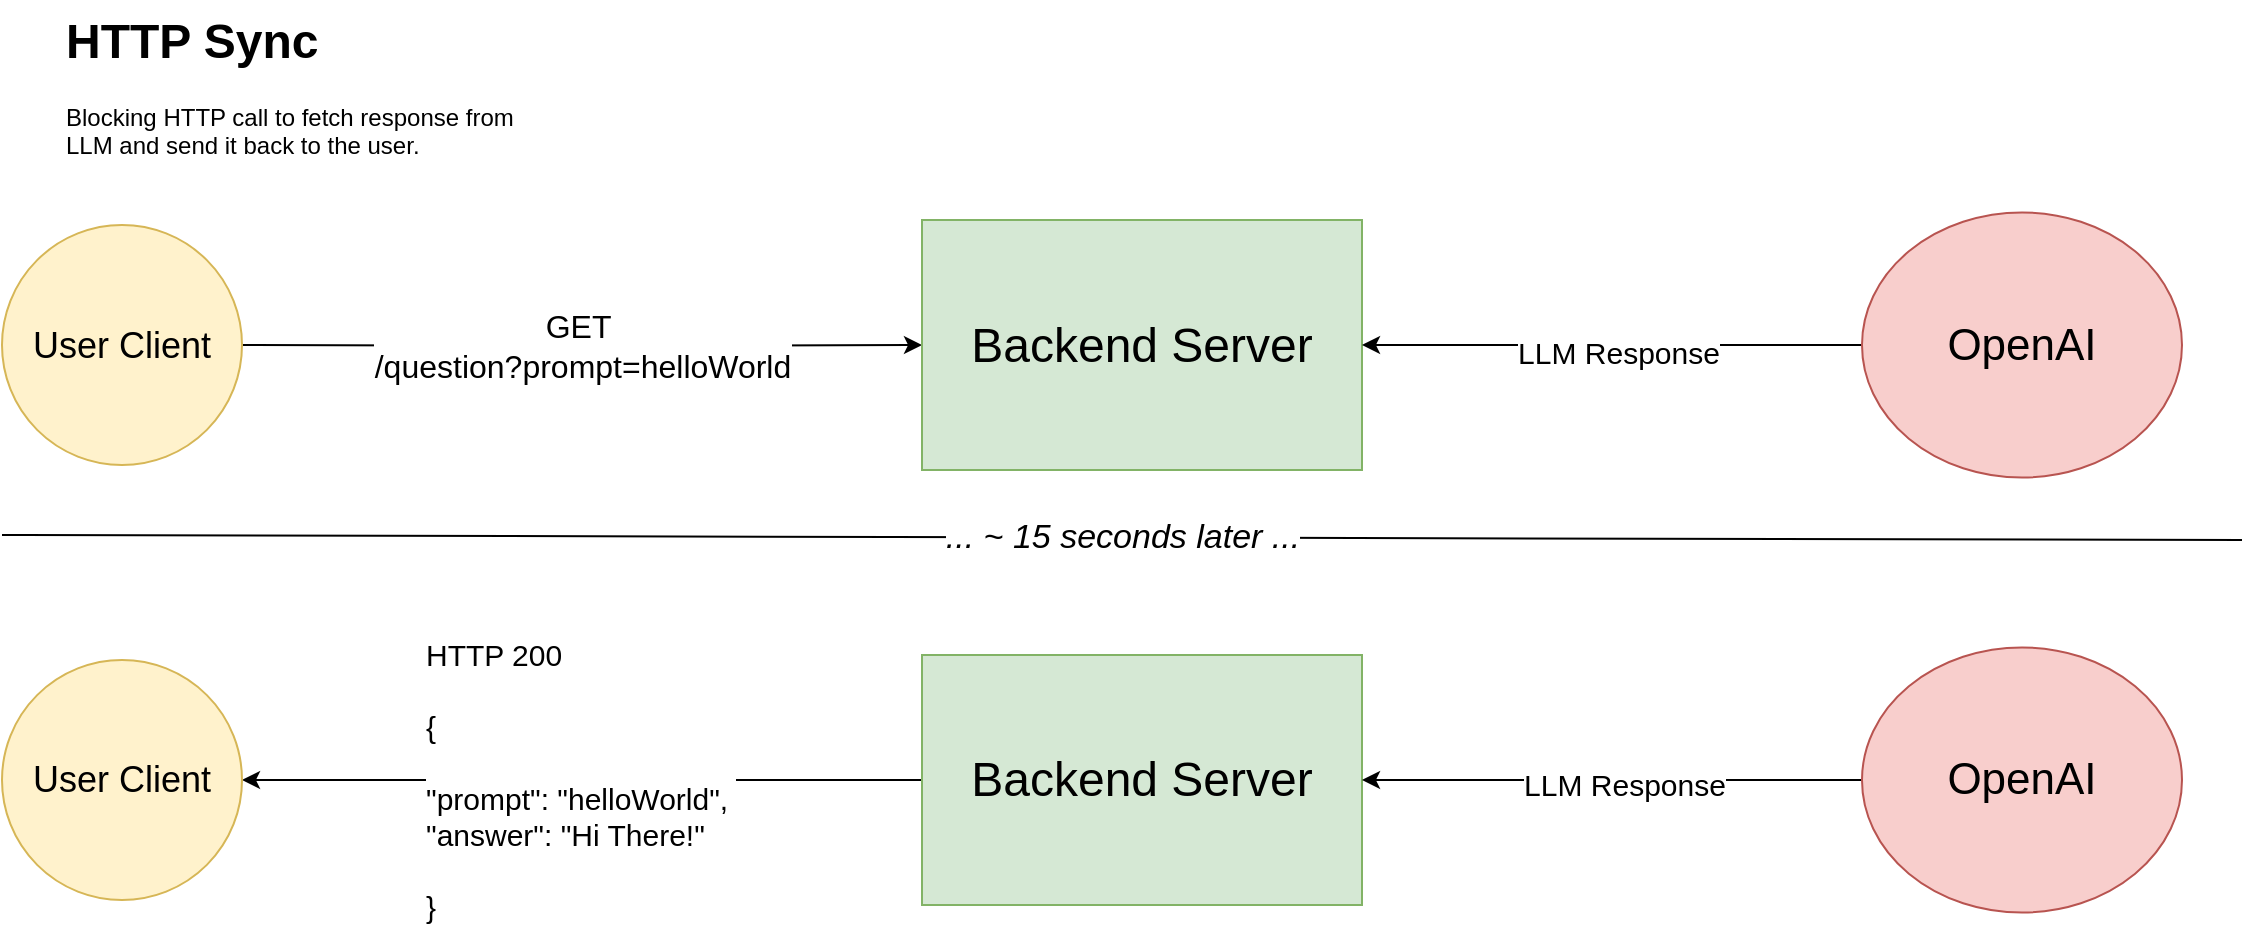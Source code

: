 <mxfile version="27.2.0">
  <diagram name="Page-1" id="DS_TWJ373Ps78vdfHSgM">
    <mxGraphModel dx="1179" dy="806" grid="1" gridSize="10" guides="1" tooltips="1" connect="1" arrows="1" fold="1" page="1" pageScale="1" pageWidth="850" pageHeight="1100" math="0" shadow="0">
      <root>
        <mxCell id="0" />
        <mxCell id="1" parent="0" />
        <mxCell id="1CRBDQJJfLzbWSRdy7kv-4" value="" style="edgeStyle=orthogonalEdgeStyle;rounded=0;orthogonalLoop=1;jettySize=auto;html=1;" edge="1" parent="1" target="1CRBDQJJfLzbWSRdy7kv-3">
          <mxGeometry relative="1" as="geometry">
            <mxPoint x="190" y="182.5" as="sourcePoint" />
          </mxGeometry>
        </mxCell>
        <mxCell id="1CRBDQJJfLzbWSRdy7kv-5" value="&lt;font style=&quot;font-size: 16px;&quot;&gt;GET&amp;nbsp;&lt;/font&gt;&lt;div&gt;&lt;font style=&quot;font-size: 16px;&quot;&gt;/question?prompt=helloWorld&lt;/font&gt;&lt;/div&gt;" style="edgeLabel;html=1;align=center;verticalAlign=middle;resizable=0;points=[];" vertex="1" connectable="0" parent="1CRBDQJJfLzbWSRdy7kv-4">
          <mxGeometry x="-0.104" y="-1" relative="1" as="geometry">
            <mxPoint x="17" y="-1" as="offset" />
          </mxGeometry>
        </mxCell>
        <mxCell id="1CRBDQJJfLzbWSRdy7kv-3" value="&lt;div style=&quot;&quot;&gt;&lt;span style=&quot;font-size: 24px; background-color: transparent; color: light-dark(rgb(0, 0, 0), rgb(255, 255, 255));&quot;&gt;Backend Server&lt;/span&gt;&lt;/div&gt;" style="whiteSpace=wrap;html=1;verticalAlign=middle;align=center;fillColor=#d5e8d4;strokeColor=#82b366;" vertex="1" parent="1">
          <mxGeometry x="530" y="120" width="220" height="125" as="geometry" />
        </mxCell>
        <mxCell id="1CRBDQJJfLzbWSRdy7kv-6" value="&lt;h1 style=&quot;margin-top: 0px;&quot;&gt;HTTP Sync&lt;/h1&gt;&lt;div&gt;Blocking HTTP call to fetch response from LLM and send it back to the user.&lt;/div&gt;" style="text;html=1;whiteSpace=wrap;overflow=hidden;rounded=0;" vertex="1" parent="1">
          <mxGeometry x="100" y="10" width="230" height="130" as="geometry" />
        </mxCell>
        <mxCell id="1CRBDQJJfLzbWSRdy7kv-8" value="&lt;font style=&quot;font-size: 18px;&quot;&gt;User Client&lt;/font&gt;" style="ellipse;whiteSpace=wrap;html=1;aspect=fixed;fillColor=#fff2cc;strokeColor=#d6b656;" vertex="1" parent="1">
          <mxGeometry x="70" y="122.5" width="120" height="120" as="geometry" />
        </mxCell>
        <mxCell id="1CRBDQJJfLzbWSRdy7kv-14" style="edgeStyle=orthogonalEdgeStyle;rounded=0;orthogonalLoop=1;jettySize=auto;html=1;entryX=1;entryY=0.5;entryDx=0;entryDy=0;" edge="1" parent="1" source="1CRBDQJJfLzbWSRdy7kv-12" target="1CRBDQJJfLzbWSRdy7kv-13">
          <mxGeometry relative="1" as="geometry" />
        </mxCell>
        <mxCell id="1CRBDQJJfLzbWSRdy7kv-15" value="&lt;div&gt;&lt;font style=&quot;font-size: 15px;&quot;&gt;HTTP 200&lt;/font&gt;&lt;/div&gt;&lt;div&gt;&lt;font style=&quot;font-size: 15px;&quot;&gt;&lt;br&gt;&lt;/font&gt;&lt;/div&gt;&lt;font style=&quot;font-size: 15px;&quot;&gt;{&lt;/font&gt;&lt;div&gt;&lt;span style=&quot;font-size: 15px;&quot;&gt;&lt;br&gt;&lt;/span&gt;&lt;div&gt;&lt;font style=&quot;font-size: 15px;&quot;&gt;&quot;prompt&quot;: &quot;helloWorld&quot;,&amp;nbsp;&lt;/font&gt;&lt;/div&gt;&lt;div&gt;&lt;font style=&quot;font-size: 15px;&quot;&gt;&quot;answer&quot;: &quot;Hi There!&quot;&lt;/font&gt;&lt;/div&gt;&lt;div&gt;&lt;font style=&quot;font-size: 15px;&quot;&gt;&lt;br&gt;&lt;/font&gt;&lt;/div&gt;&lt;div&gt;&lt;font style=&quot;font-size: 15px;&quot;&gt;}&lt;/font&gt;&lt;/div&gt;&lt;/div&gt;" style="edgeLabel;html=1;align=left;verticalAlign=middle;resizable=0;points=[];" vertex="1" connectable="0" parent="1CRBDQJJfLzbWSRdy7kv-14">
          <mxGeometry x="-0.064" y="4" relative="1" as="geometry">
            <mxPoint x="-91" y="-4" as="offset" />
          </mxGeometry>
        </mxCell>
        <mxCell id="1CRBDQJJfLzbWSRdy7kv-12" value="&lt;div style=&quot;&quot;&gt;&lt;span style=&quot;font-size: 24px; background-color: transparent; color: light-dark(rgb(0, 0, 0), rgb(255, 255, 255));&quot;&gt;Backend Server&lt;/span&gt;&lt;/div&gt;" style="whiteSpace=wrap;html=1;verticalAlign=middle;align=center;fillColor=#d5e8d4;strokeColor=#82b366;" vertex="1" parent="1">
          <mxGeometry x="530" y="337.5" width="220" height="125" as="geometry" />
        </mxCell>
        <mxCell id="1CRBDQJJfLzbWSRdy7kv-13" value="&lt;font style=&quot;font-size: 18px;&quot;&gt;User Client&lt;/font&gt;" style="ellipse;whiteSpace=wrap;html=1;aspect=fixed;fillColor=#fff2cc;strokeColor=#d6b656;" vertex="1" parent="1">
          <mxGeometry x="70" y="340" width="120" height="120" as="geometry" />
        </mxCell>
        <mxCell id="1CRBDQJJfLzbWSRdy7kv-16" value="" style="endArrow=none;html=1;rounded=0;" edge="1" parent="1">
          <mxGeometry width="50" height="50" relative="1" as="geometry">
            <mxPoint x="70" y="277.5" as="sourcePoint" />
            <mxPoint x="1190" y="280" as="targetPoint" />
            <Array as="points">
              <mxPoint x="80" y="277.5" />
            </Array>
          </mxGeometry>
        </mxCell>
        <mxCell id="1CRBDQJJfLzbWSRdy7kv-17" value="&lt;font style=&quot;font-size: 17px;&quot;&gt;&lt;i&gt;... ~ 15 seconds later ...&lt;/i&gt;&lt;/font&gt;" style="edgeLabel;html=1;align=center;verticalAlign=middle;resizable=0;points=[];" vertex="1" connectable="0" parent="1CRBDQJJfLzbWSRdy7kv-16">
          <mxGeometry x="-0.478" y="-1" relative="1" as="geometry">
            <mxPoint x="267" as="offset" />
          </mxGeometry>
        </mxCell>
        <mxCell id="1CRBDQJJfLzbWSRdy7kv-22" style="edgeStyle=orthogonalEdgeStyle;rounded=0;orthogonalLoop=1;jettySize=auto;html=1;entryX=1;entryY=0.5;entryDx=0;entryDy=0;" edge="1" parent="1" source="1CRBDQJJfLzbWSRdy7kv-18" target="1CRBDQJJfLzbWSRdy7kv-3">
          <mxGeometry relative="1" as="geometry" />
        </mxCell>
        <mxCell id="1CRBDQJJfLzbWSRdy7kv-23" value="&lt;font style=&quot;font-size: 15px;&quot;&gt;LLM Response&lt;/font&gt;" style="edgeLabel;html=1;align=center;verticalAlign=middle;resizable=0;points=[];" vertex="1" connectable="0" parent="1CRBDQJJfLzbWSRdy7kv-22">
          <mxGeometry x="-0.032" y="3" relative="1" as="geometry">
            <mxPoint x="-1" as="offset" />
          </mxGeometry>
        </mxCell>
        <mxCell id="1CRBDQJJfLzbWSRdy7kv-18" value="&lt;font style=&quot;font-size: 22px;&quot;&gt;OpenAI&lt;/font&gt;" style="ellipse;whiteSpace=wrap;html=1;fillColor=#f8cecc;strokeColor=#b85450;direction=south;" vertex="1" parent="1">
          <mxGeometry x="1000" y="116.25" width="160" height="132.5" as="geometry" />
        </mxCell>
        <mxCell id="1CRBDQJJfLzbWSRdy7kv-27" style="edgeStyle=orthogonalEdgeStyle;rounded=0;orthogonalLoop=1;jettySize=auto;html=1;exitX=0.5;exitY=1;exitDx=0;exitDy=0;entryX=1;entryY=0.5;entryDx=0;entryDy=0;" edge="1" parent="1" source="1CRBDQJJfLzbWSRdy7kv-21" target="1CRBDQJJfLzbWSRdy7kv-12">
          <mxGeometry relative="1" as="geometry" />
        </mxCell>
        <mxCell id="1CRBDQJJfLzbWSRdy7kv-28" value="&lt;font style=&quot;font-size: 15px;&quot;&gt;LLM Response&lt;/font&gt;" style="edgeLabel;html=1;align=center;verticalAlign=middle;resizable=0;points=[];" vertex="1" connectable="0" parent="1CRBDQJJfLzbWSRdy7kv-27">
          <mxGeometry x="-0.048" y="2" relative="1" as="geometry">
            <mxPoint as="offset" />
          </mxGeometry>
        </mxCell>
        <mxCell id="1CRBDQJJfLzbWSRdy7kv-21" value="&lt;font style=&quot;font-size: 22px;&quot;&gt;OpenAI&lt;/font&gt;" style="ellipse;whiteSpace=wrap;html=1;fillColor=#f8cecc;strokeColor=#b85450;direction=south;" vertex="1" parent="1">
          <mxGeometry x="1000" y="333.75" width="160" height="132.5" as="geometry" />
        </mxCell>
      </root>
    </mxGraphModel>
  </diagram>
</mxfile>
